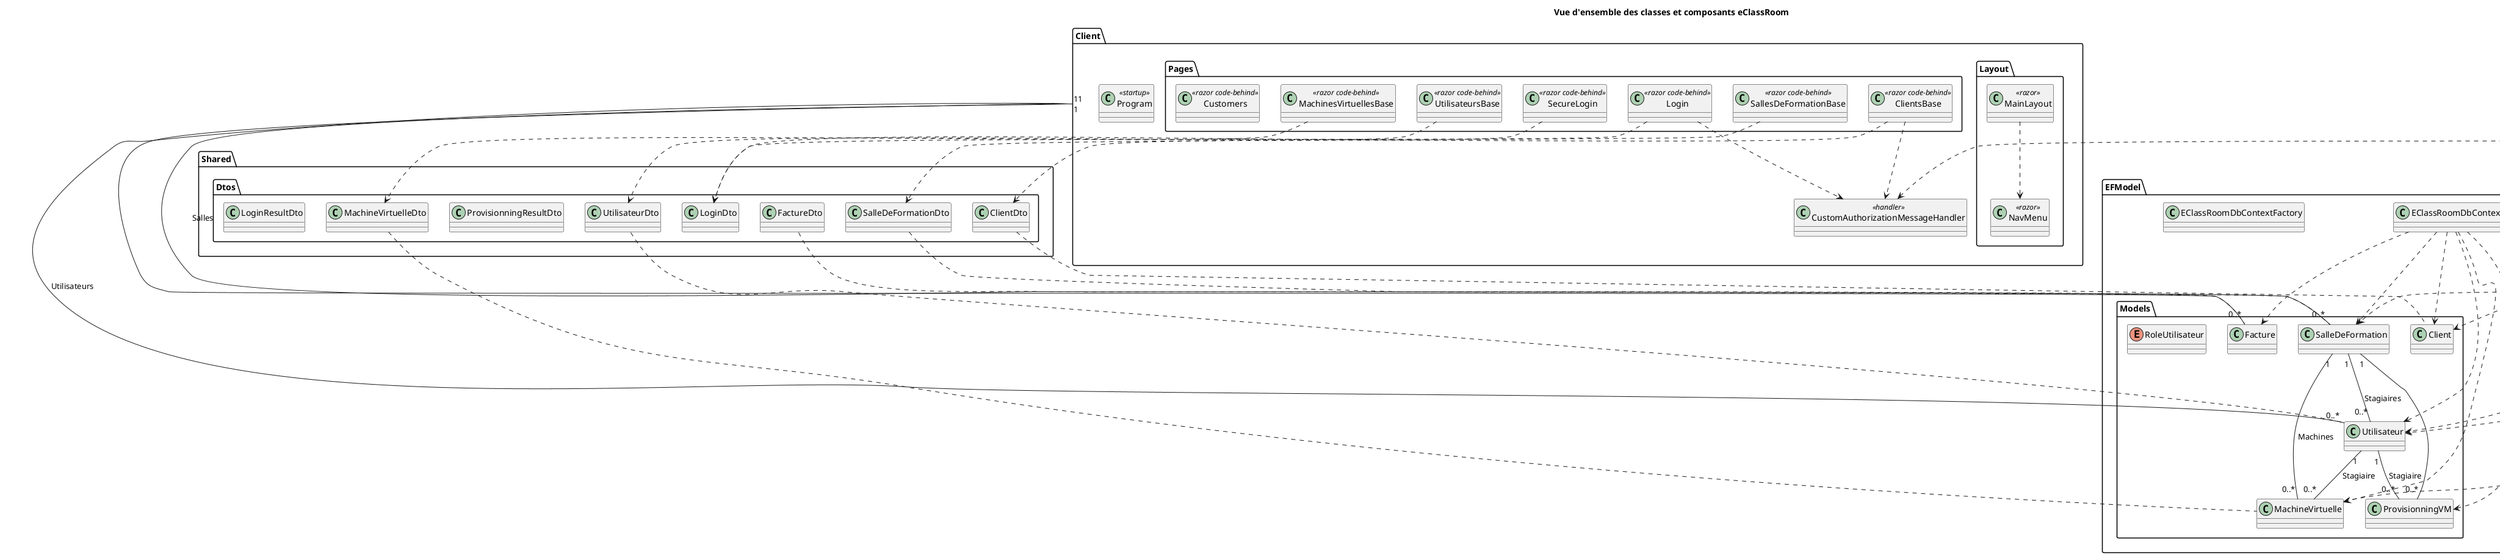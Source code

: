@startuml
allow_mixing
title Vue d'ensemble des classes et composants eClassRoom

' === PACKAGES PRINCIPAUX ===
package "Client" {
    package "Pages" {
        class ClientsBase <<razor code-behind>>
        class UtilisateursBase <<razor code-behind>>
        class SallesDeFormationBase <<razor code-behind>>
        class MachinesVirtuellesBase <<razor code-behind>>
        class Login <<razor code-behind>>
        class SecureLogin <<razor code-behind>>
        class Customers <<razor code-behind>>
        ' ...autres pages Razor...
    }
    package "Layout" {
        class MainLayout <<razor>>
        class NavMenu <<razor>>
    }
    class Program <<startup>>
    class CustomAuthorizationMessageHandler <<handler>>
}

package "Server" {
    package "Controllers" {
        class AuthController <<controller>>
        class ClientController <<controller>>
        class UsersController <<controller>>
        class SallesController <<controller>>
        class MachinesController <<controller>>
        class SecurityController <<controller>>
        ' ...autres controllers...
    }
    package "Services" {
        class AuthService <<service>>
        class ClientService <<service>>
        class UtilisateurService <<service>>
        class SalleDeFormationService <<service>>
        class MachineVirtuelleService <<service>>
        class SecurityService <<service>>
        ' ...autres services...
    }
    class Program <<startup>>
}

package "EFModel" {
    package "Models" {
        class Client
        class Utilisateur
        class SalleDeFormation
        class MachineVirtuelle
        class Facture
        class ProvisionningVM
        enum RoleUtilisateur
    }
    class EClassRoomDbContext
    class EClassRoomDbContextFactory
}

package "Shared" {
    package "Dtos" {
        class ClientDto
        class UtilisateurDto
        class SalleDeFormationDto
        class MachineVirtuelleDto
        class FactureDto
        class ProvisionningResultDto
        class LoginDto
        class LoginResultDto
        ' ...autres DTOs...
    }
}

' === RELATIONS PRINCIPALES ===

' Client <-> Server (API)
ClientsBase ..> ClientDto
UtilisateursBase ..> UtilisateurDto
SallesDeFormationBase ..> SalleDeFormationDto
MachinesVirtuellesBase ..> MachineVirtuelleDto
Login ..> LoginDto
SecureLogin ..> LoginDto

' Razor pages utilisent HttpClient (avec handler)
ClientsBase ..> CustomAuthorizationMessageHandler
Login ..> CustomAuthorizationMessageHandler

' Server Controllers utilisent Services
AuthController ..> AuthService
ClientController ..> ClientService
UsersController ..> UtilisateurService
SallesController ..> SalleDeFormationService
MachinesController ..> MachineVirtuelleService
SecurityController ..> SecurityService

' Services utilisent EFModel
ClientService ..> EFModel.Models.Client
UtilisateurService ..> EFModel.Models.Utilisateur
SalleDeFormationService ..> EFModel.Models.SalleDeFormation
MachineVirtuelleService ..> EFModel.Models.MachineVirtuelle
AuthService ..> EFModel.Models.Utilisateur
SecurityService ..> AuthService

' EFModel relations
Client "1" -- "0..*" Utilisateur : Utilisateurs
Client "1" -- "0..*" SalleDeFormation : Salles
Client "1" -- "0..*" Facture
SalleDeFormation "1" -- "0..*" MachineVirtuelle : Machines
SalleDeFormation "1" -- "0..*" Utilisateur : Stagiaires
SalleDeFormation "1" -- "0..*" ProvisionningVM
Utilisateur "1" -- "0..*" MachineVirtuelle : Stagiaire
Utilisateur "1" -- "0..*" ProvisionningVM : Stagiaire

' DTOs <-> Entities
ClientDto .. EFModel.Models.Client
UtilisateurDto .. EFModel.Models.Utilisateur
SalleDeFormationDto .. EFModel.Models.SalleDeFormation
MachineVirtuelleDto .. EFModel.Models.MachineVirtuelle
FactureDto .. EFModel.Models.Facture

' DbContext
EClassRoomDbContext ..> EFModel.Models.Client
EClassRoomDbContext ..> EFModel.Models.Utilisateur
EClassRoomDbContext ..> EFModel.Models.SalleDeFormation
EClassRoomDbContext ..> EFModel.Models.MachineVirtuelle
EClassRoomDbContext ..> EFModel.Models.Facture
EClassRoomDbContext ..> EFModel.Models.ProvisionningVM

' Startup
Program ..> CustomAuthorizationMessageHandler
Program ..> AuthService
Program ..> ClientService
Program ..> UtilisateurService
Program ..> SalleDeFormationService
Program ..> MachineVirtuelleService
Program ..> SecurityService

' Layout
MainLayout ..> NavMenu

' Notes (remplacées par des commentaires pour compatibilité PlantUML)
' ClientsBase : Pages Razor côté client (Blazor) pour la gestion des entités.
' AuthController : Contrôleur REST pour l'authentification JWT.
' AuthService : Service d'authentification, génération et validation JWT.
' EClassRoomDbContext : DbContext Entity Framework pour PostgreSQL.
' ClientDto : DTO partagé pour la sécurité des échanges.

@enduml
Service d'authentification, génération et validation JWT.
</note>
note right of EClassRoomDbContext
DbContext Entity Framework pour PostgreSQL.
</note>
note right of ClientDto
DTO partagé pour la sécurité des échanges.
</note>

@enduml
